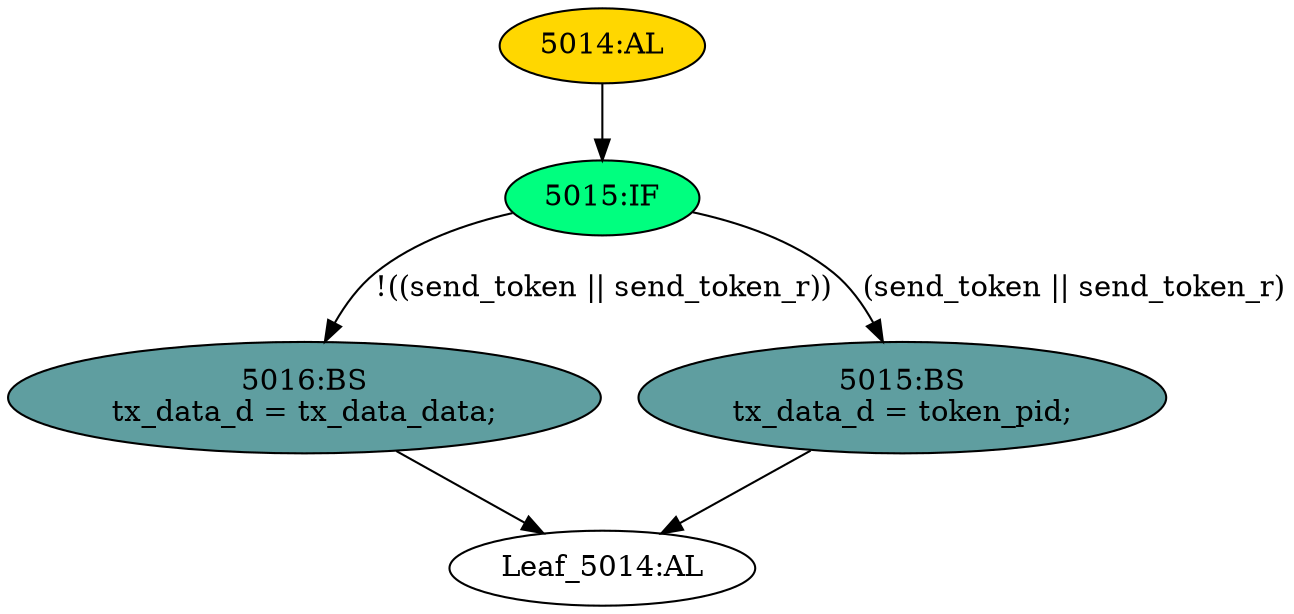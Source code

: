 strict digraph "" {
	node [label="\N"];
	"5015:IF"	 [ast="<pyverilog.vparser.ast.IfStatement object at 0x7f13b5578fd0>",
		fillcolor=springgreen,
		label="5015:IF",
		statements="[]",
		style=filled,
		typ=IfStatement];
	"5016:BS"	 [ast="<pyverilog.vparser.ast.BlockingSubstitution object at 0x7f13b55d4ad0>",
		fillcolor=cadetblue,
		label="5016:BS
tx_data_d = tx_data_data;",
		statements="[<pyverilog.vparser.ast.BlockingSubstitution object at 0x7f13b55d4ad0>]",
		style=filled,
		typ=BlockingSubstitution];
	"5015:IF" -> "5016:BS"	 [cond="['send_token', 'send_token_r']",
		label="!((send_token || send_token_r))",
		lineno=5015];
	"5015:BS"	 [ast="<pyverilog.vparser.ast.BlockingSubstitution object at 0x7f13b5568350>",
		fillcolor=cadetblue,
		label="5015:BS
tx_data_d = token_pid;",
		statements="[<pyverilog.vparser.ast.BlockingSubstitution object at 0x7f13b5568350>]",
		style=filled,
		typ=BlockingSubstitution];
	"5015:IF" -> "5015:BS"	 [cond="['send_token', 'send_token_r']",
		label="(send_token || send_token_r)",
		lineno=5015];
	"Leaf_5014:AL"	 [def_var="['tx_data_d']",
		label="Leaf_5014:AL"];
	"5014:AL"	 [ast="<pyverilog.vparser.ast.Always object at 0x7f13b5578f90>",
		clk_sens=False,
		fillcolor=gold,
		label="5014:AL",
		sens="['send_token', 'send_token_r', 'token_pid', 'tx_data_data']",
		statements="[]",
		style=filled,
		typ=Always,
		use_var="['send_token', 'send_token_r', 'token_pid', 'tx_data_data']"];
	"5014:AL" -> "5015:IF"	 [cond="[]",
		lineno=None];
	"5016:BS" -> "Leaf_5014:AL"	 [cond="[]",
		lineno=None];
	"5015:BS" -> "Leaf_5014:AL"	 [cond="[]",
		lineno=None];
}
